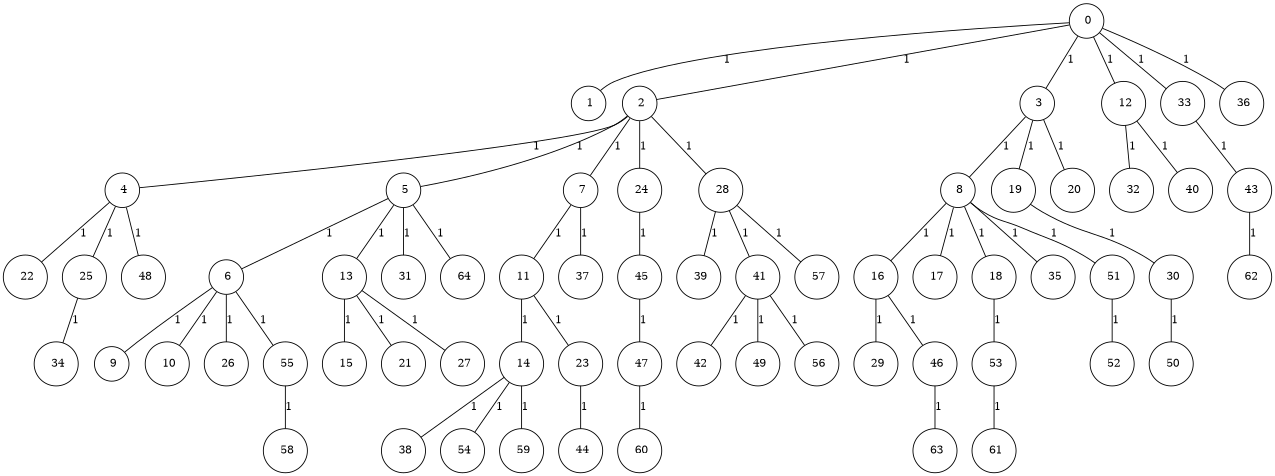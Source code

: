 graph G {
size="8.5,11;"
ratio = "expand;"
fixedsize="true;"
overlap="scale;"
node[shape=circle,width=.12,hight=.12,fontsize=12]
edge[fontsize=12]

0[label=" 0" color=black, pos="0.92387214,0.3698042!"];
1[label=" 1" color=black, pos="2.9933201,1.1993175!"];
2[label=" 2" color=black, pos="1.178838,2.6585212!"];
3[label=" 3" color=black, pos="2.5147014,1.3329056!"];
4[label=" 4" color=black, pos="1.2570129,2.5030045!"];
5[label=" 5" color=black, pos="2.2250017,2.702702!"];
6[label=" 6" color=black, pos="2.2229876,2.2573899!"];
7[label=" 7" color=black, pos="0.74075281,0.47925091!"];
8[label=" 8" color=black, pos="1.584355,2.6650675!"];
9[label=" 9" color=black, pos="2.9724528,1.8472531!"];
10[label=" 10" color=black, pos="0.10850233,2.4671418!"];
11[label=" 11" color=black, pos="0.05132659,1.6021125!"];
12[label=" 12" color=black, pos="0.38446368,1.4321398!"];
13[label=" 13" color=black, pos="2.9570171,1.457144!"];
14[label=" 14" color=black, pos="1.1004187,2.908209!"];
15[label=" 15" color=black, pos="2.1037242,0.50579641!"];
16[label=" 16" color=black, pos="2.236515,0.26575419!"];
17[label=" 17" color=black, pos="1.0352488,1.3602585!"];
18[label=" 18" color=black, pos="1.6187816,2.7669549!"];
19[label=" 19" color=black, pos="0.62744772,0.97844765!"];
20[label=" 20" color=black, pos="2.4741843,1.6213768!"];
21[label=" 21" color=black, pos="1.5454293,0.61120616!"];
22[label=" 22" color=black, pos="1.7930546,2.4870194!"];
23[label=" 23" color=black, pos="0.90687499,2.5848579!"];
24[label=" 24" color=black, pos="1.1636797,0.35235768!"];
25[label=" 25" color=black, pos="0.96361939,2.3426796!"];
26[label=" 26" color=black, pos="0.54001653,0.25250912!"];
27[label=" 27" color=black, pos="0.47870175,1.1793756!"];
28[label=" 28" color=black, pos="1.6415442,1.3840875!"];
29[label=" 29" color=black, pos="0.87927316,0.83282148!"];
30[label=" 30" color=black, pos="2.5147087,0.56910656!"];
31[label=" 31" color=black, pos="2.3126567,1.5649737!"];
32[label=" 32" color=black, pos="2.0045766,0.67526485!"];
33[label=" 33" color=black, pos="1.6299476,1.550597!"];
34[label=" 34" color=black, pos="2.1275789,2.3374283!"];
35[label=" 35" color=black, pos="1.0340629,0.5591667!"];
36[label=" 36" color=black, pos="2.3175564,1.8625807!"];
37[label=" 37" color=black, pos="1.9385478,0.86915734!"];
38[label=" 38" color=black, pos="0.015243009,0.87484023!"];
39[label=" 39" color=black, pos="1.5922284,0.80423608!"];
40[label=" 40" color=black, pos="1.3571453,1.5650011!"];
41[label=" 41" color=black, pos="0.49744538,0.15705692!"];
42[label=" 42" color=black, pos="1.9187042,1.2313049!"];
43[label=" 43" color=black, pos="0.011289236,1.6283742!"];
44[label=" 44" color=black, pos="2.7337258,2.5256752!"];
45[label=" 45" color=black, pos="2.186357,1.12553!"];
46[label=" 46" color=black, pos="2.8330965,0.52949966!"];
47[label=" 47" color=black, pos="0.44018419,1.0221299!"];
48[label=" 48" color=black, pos="1.8132367,1.7844223!"];
49[label=" 49" color=black, pos="1.7027291,2.9357063!"];
50[label=" 50" color=black, pos="1.4359645,1.5742003!"];
51[label=" 51" color=black, pos="2.9574829,2.7760993!"];
52[label=" 52" color=black, pos="2.6935292,0.3634822!"];
53[label=" 53" color=black, pos="0.69660709,0.08148616!"];
54[label=" 54" color=black, pos="0.48938252,2.9550284!"];
55[label=" 55" color=black, pos="2.9447216,0.72689618!"];
56[label=" 56" color=black, pos="2.5642893,1.0686403!"];
57[label=" 57" color=black, pos="0.4527977,2.8884516!"];
58[label=" 58" color=black, pos="0.17135786,0.33601587!"];
59[label=" 59" color=black, pos="1.6652263,1.8200494!"];
60[label=" 60" color=black, pos="0.41388977,0.23864173!"];
61[label=" 61" color=black, pos="2.6725438,0.6402004!"];
62[label=" 62" color=black, pos="2.9311137,2.0914931!"];
63[label=" 63" color=black, pos="1.5723871,2.6337935!"];
64[label=" 64" color=black, pos="0.32970772,0.40369478!"];
0--1[label="1"]
0--2[label="1"]
0--3[label="1"]
0--12[label="1"]
0--33[label="1"]
0--36[label="1"]
2--4[label="1"]
2--5[label="1"]
2--7[label="1"]
2--24[label="1"]
2--28[label="1"]
3--8[label="1"]
3--19[label="1"]
3--20[label="1"]
4--22[label="1"]
4--25[label="1"]
4--48[label="1"]
5--6[label="1"]
5--13[label="1"]
5--31[label="1"]
5--64[label="1"]
6--9[label="1"]
6--10[label="1"]
6--26[label="1"]
6--55[label="1"]
7--11[label="1"]
7--37[label="1"]
8--16[label="1"]
8--17[label="1"]
8--18[label="1"]
8--35[label="1"]
8--51[label="1"]
11--14[label="1"]
11--23[label="1"]
12--32[label="1"]
12--40[label="1"]
13--15[label="1"]
13--21[label="1"]
13--27[label="1"]
14--38[label="1"]
14--54[label="1"]
14--59[label="1"]
16--29[label="1"]
16--46[label="1"]
18--53[label="1"]
19--30[label="1"]
23--44[label="1"]
24--45[label="1"]
25--34[label="1"]
28--39[label="1"]
28--41[label="1"]
28--57[label="1"]
30--50[label="1"]
33--43[label="1"]
41--42[label="1"]
41--49[label="1"]
41--56[label="1"]
43--62[label="1"]
45--47[label="1"]
46--63[label="1"]
47--60[label="1"]
51--52[label="1"]
53--61[label="1"]
55--58[label="1"]

}
